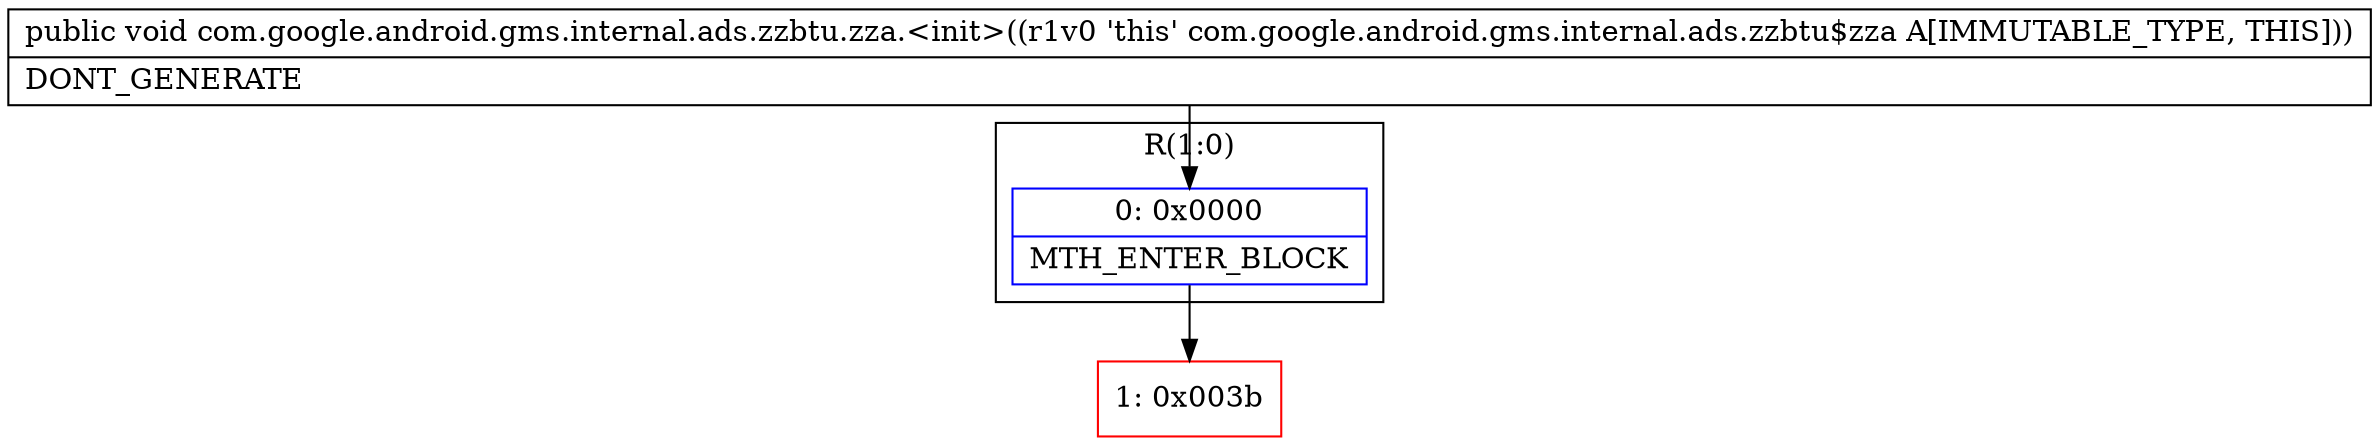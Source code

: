 digraph "CFG forcom.google.android.gms.internal.ads.zzbtu.zza.\<init\>()V" {
subgraph cluster_Region_315589267 {
label = "R(1:0)";
node [shape=record,color=blue];
Node_0 [shape=record,label="{0\:\ 0x0000|MTH_ENTER_BLOCK\l}"];
}
Node_1 [shape=record,color=red,label="{1\:\ 0x003b}"];
MethodNode[shape=record,label="{public void com.google.android.gms.internal.ads.zzbtu.zza.\<init\>((r1v0 'this' com.google.android.gms.internal.ads.zzbtu$zza A[IMMUTABLE_TYPE, THIS]))  | DONT_GENERATE\l}"];
MethodNode -> Node_0;
Node_0 -> Node_1;
}

